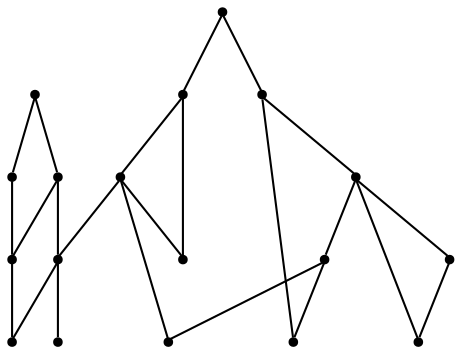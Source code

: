 graph {
  node [shape=point,comment="{\"directed\":false,\"doi\":\"10.1007/978-3-031-49275-4_4\",\"figure\":\"4 (1)\"}"]

  v0 [pos="973.5300746214075,850.7525933774441"]
  v1 [pos="973.5300746214075,753.4465923444657"]
  v2 [pos="973.5300746214075,948.0584672351457"]
  v3 [pos="876.2229446129253,753.4465923444657"]
  v4 [pos="876.2229446129254,656.1405913114872"]
  v5 [pos="876.2229446129254,850.7525933774441"]
  v6 [pos="876.2229446129254,948.0584672351457"]
  v7 [pos="730.2600557997915,753.4465923444657"]
  v8 [pos="730.2600557997916,948.0584672351457"]
  v9 [pos="730.2600557997915,656.1405913114872"]
  v10 [pos="632.9508273735254,948.0584672351458"]
  v11 [pos="438.33649581959116,753.4465923444657"]
  v12 [pos="535.6437053135954,850.752593377444"]
  v13 [pos="438.33649581959116,656.1405913114872"]
  v14 [pos="341.0293340169001,656.1405913114872"]
  v15 [pos="438.33649581959116,850.752593377444"]
  v16 [pos="341.0293340169001,753.4465923444657"]
  v17 [pos="341.0293340169001,948.0584672351457"]

  v0 -- v1 [id="-1",pos="973.5300746214075,850.7525933774441 973.5300746214075,753.4465923444657 973.5300746214075,753.4465923444657 973.5300746214075,753.4465923444657"]
  v2 -- v0 [id="-2",pos="973.5300746214075,948.0584672351457 973.5300746214075,850.7525933774441 973.5300746214075,850.7525933774441 973.5300746214075,850.7525933774441"]
  v3 -- v4 [id="-3",pos="876.2229446129253,753.4465923444657 876.2229446129254,656.1405913114872 876.2229446129254,656.1405913114872 876.2229446129254,656.1405913114872"]
  v3 -- v1 [id="-4",pos="876.2229446129253,753.4465923444657 973.5300746214075,753.4465923444657 973.5300746214075,753.4465923444657 973.5300746214075,753.4465923444657"]
  v16 -- v11 [id="-5",pos="341.0293340169001,753.4465923444657 438.33649581959116,753.4465923444657 438.33649581959116,753.4465923444657 438.33649581959116,753.4465923444657"]
  v17 -- v10 [id="-6",pos="341.0293340169001,948.0584672351457 632.9508273735254,948.0584672351458 632.9508273735254,948.0584672351458 632.9508273735254,948.0584672351458"]
  v17 -- v16 [id="-7",pos="341.0293340169001,948.0584672351457 341.0293340169001,753.4465923444657 341.0293340169001,753.4465923444657 341.0293340169001,753.4465923444657"]
  v5 -- v0 [id="-9",pos="876.2229446129254,850.7525933774441 973.5300746214075,850.7525933774441 973.5300746214075,850.7525933774441 973.5300746214075,850.7525933774441"]
  v5 -- v3 [id="-10",pos="876.2229446129254,850.7525933774441 876.2229446129253,753.4465923444657 876.2229446129253,753.4465923444657 876.2229446129253,753.4465923444657"]
  v6 -- v5 [id="-11",pos="876.2229446129254,948.0584672351457 876.2229446129254,850.7525933774441 876.2229446129254,850.7525933774441 876.2229446129254,850.7525933774441"]
  v6 -- v2 [id="-12",pos="876.2229446129254,948.0584672351457 973.5300746214075,948.0584672351457 973.5300746214075,948.0584672351457 973.5300746214075,948.0584672351457"]
  v7 -- v8 [id="-13",pos="730.2600557997915,753.4465923444657 730.2600557997916,948.0584672351457 730.2600557997916,948.0584672351457 730.2600557997916,948.0584672351457"]
  v7 -- v3 [id="-14",pos="730.2600557997915,753.4465923444657 876.2229446129253,753.4465923444657 876.2229446129253,753.4465923444657 876.2229446129253,753.4465923444657"]
  v15 -- v12 [id="-15",pos="438.33649581959116,850.752593377444 535.6437053135954,850.752593377444 535.6437053135954,850.752593377444 535.6437053135954,850.752593377444"]
  v11 -- v13 [id="-16",pos="438.33649581959116,753.4465923444657 438.33649581959116,656.1405913114872 438.33649581959116,656.1405913114872 438.33649581959116,656.1405913114872"]
  v11 -- v15 [id="-17",pos="438.33649581959116,753.4465923444657 438.33649581959116,850.752593377444 438.33649581959116,850.752593377444 438.33649581959116,850.752593377444"]
  v13 -- v14 [id="-18",pos="438.33649581959116,656.1405913114872 341.0293340169001,656.1405913114872 341.0293340169001,656.1405913114872 341.0293340169001,656.1405913114872"]
  v13 -- v9 [id="-19",pos="438.33649581959116,656.1405913114872 730.2600557997915,656.1405913114872 730.2600557997915,656.1405913114872 730.2600557997915,656.1405913114872"]
  v12 -- v11 [id="-20",pos="535.6437053135954,850.752593377444 535.6435860853122,753.4465287568272 535.6435860853122,753.4465287568272 535.6435860853122,753.4465287568272 438.33649581959116,753.4465923444657 438.33649581959116,753.4465923444657 438.33649581959116,753.4465923444657"]
  v7 -- v9 [id="-21",pos="730.2600557997915,753.4465923444657 730.2600557997915,656.1405913114872 730.2600557997915,656.1405913114872 730.2600557997915,656.1405913114872"]
  v10 -- v8 [id="-22",pos="632.9508273735254,948.0584672351458 730.2600557997916,948.0584672351457 730.2600557997916,948.0584672351457 730.2600557997916,948.0584672351457"]
  v10 -- v7 [id="-23",pos="632.9508273735254,948.0584672351458 632.9507796822121,753.4465923444657 632.9507796822121,753.4465923444657 632.9507796822121,753.4465923444657 730.2600557997915,753.4465923444657 730.2600557997915,753.4465923444657 730.2600557997915,753.4465923444657"]
  v16 -- v14 [id="-8",pos="341.0293340169001,753.4465923444657 341.0293340169001,656.1405913114872 341.0293340169001,656.1405913114872 341.0293340169001,656.1405913114872"]
}